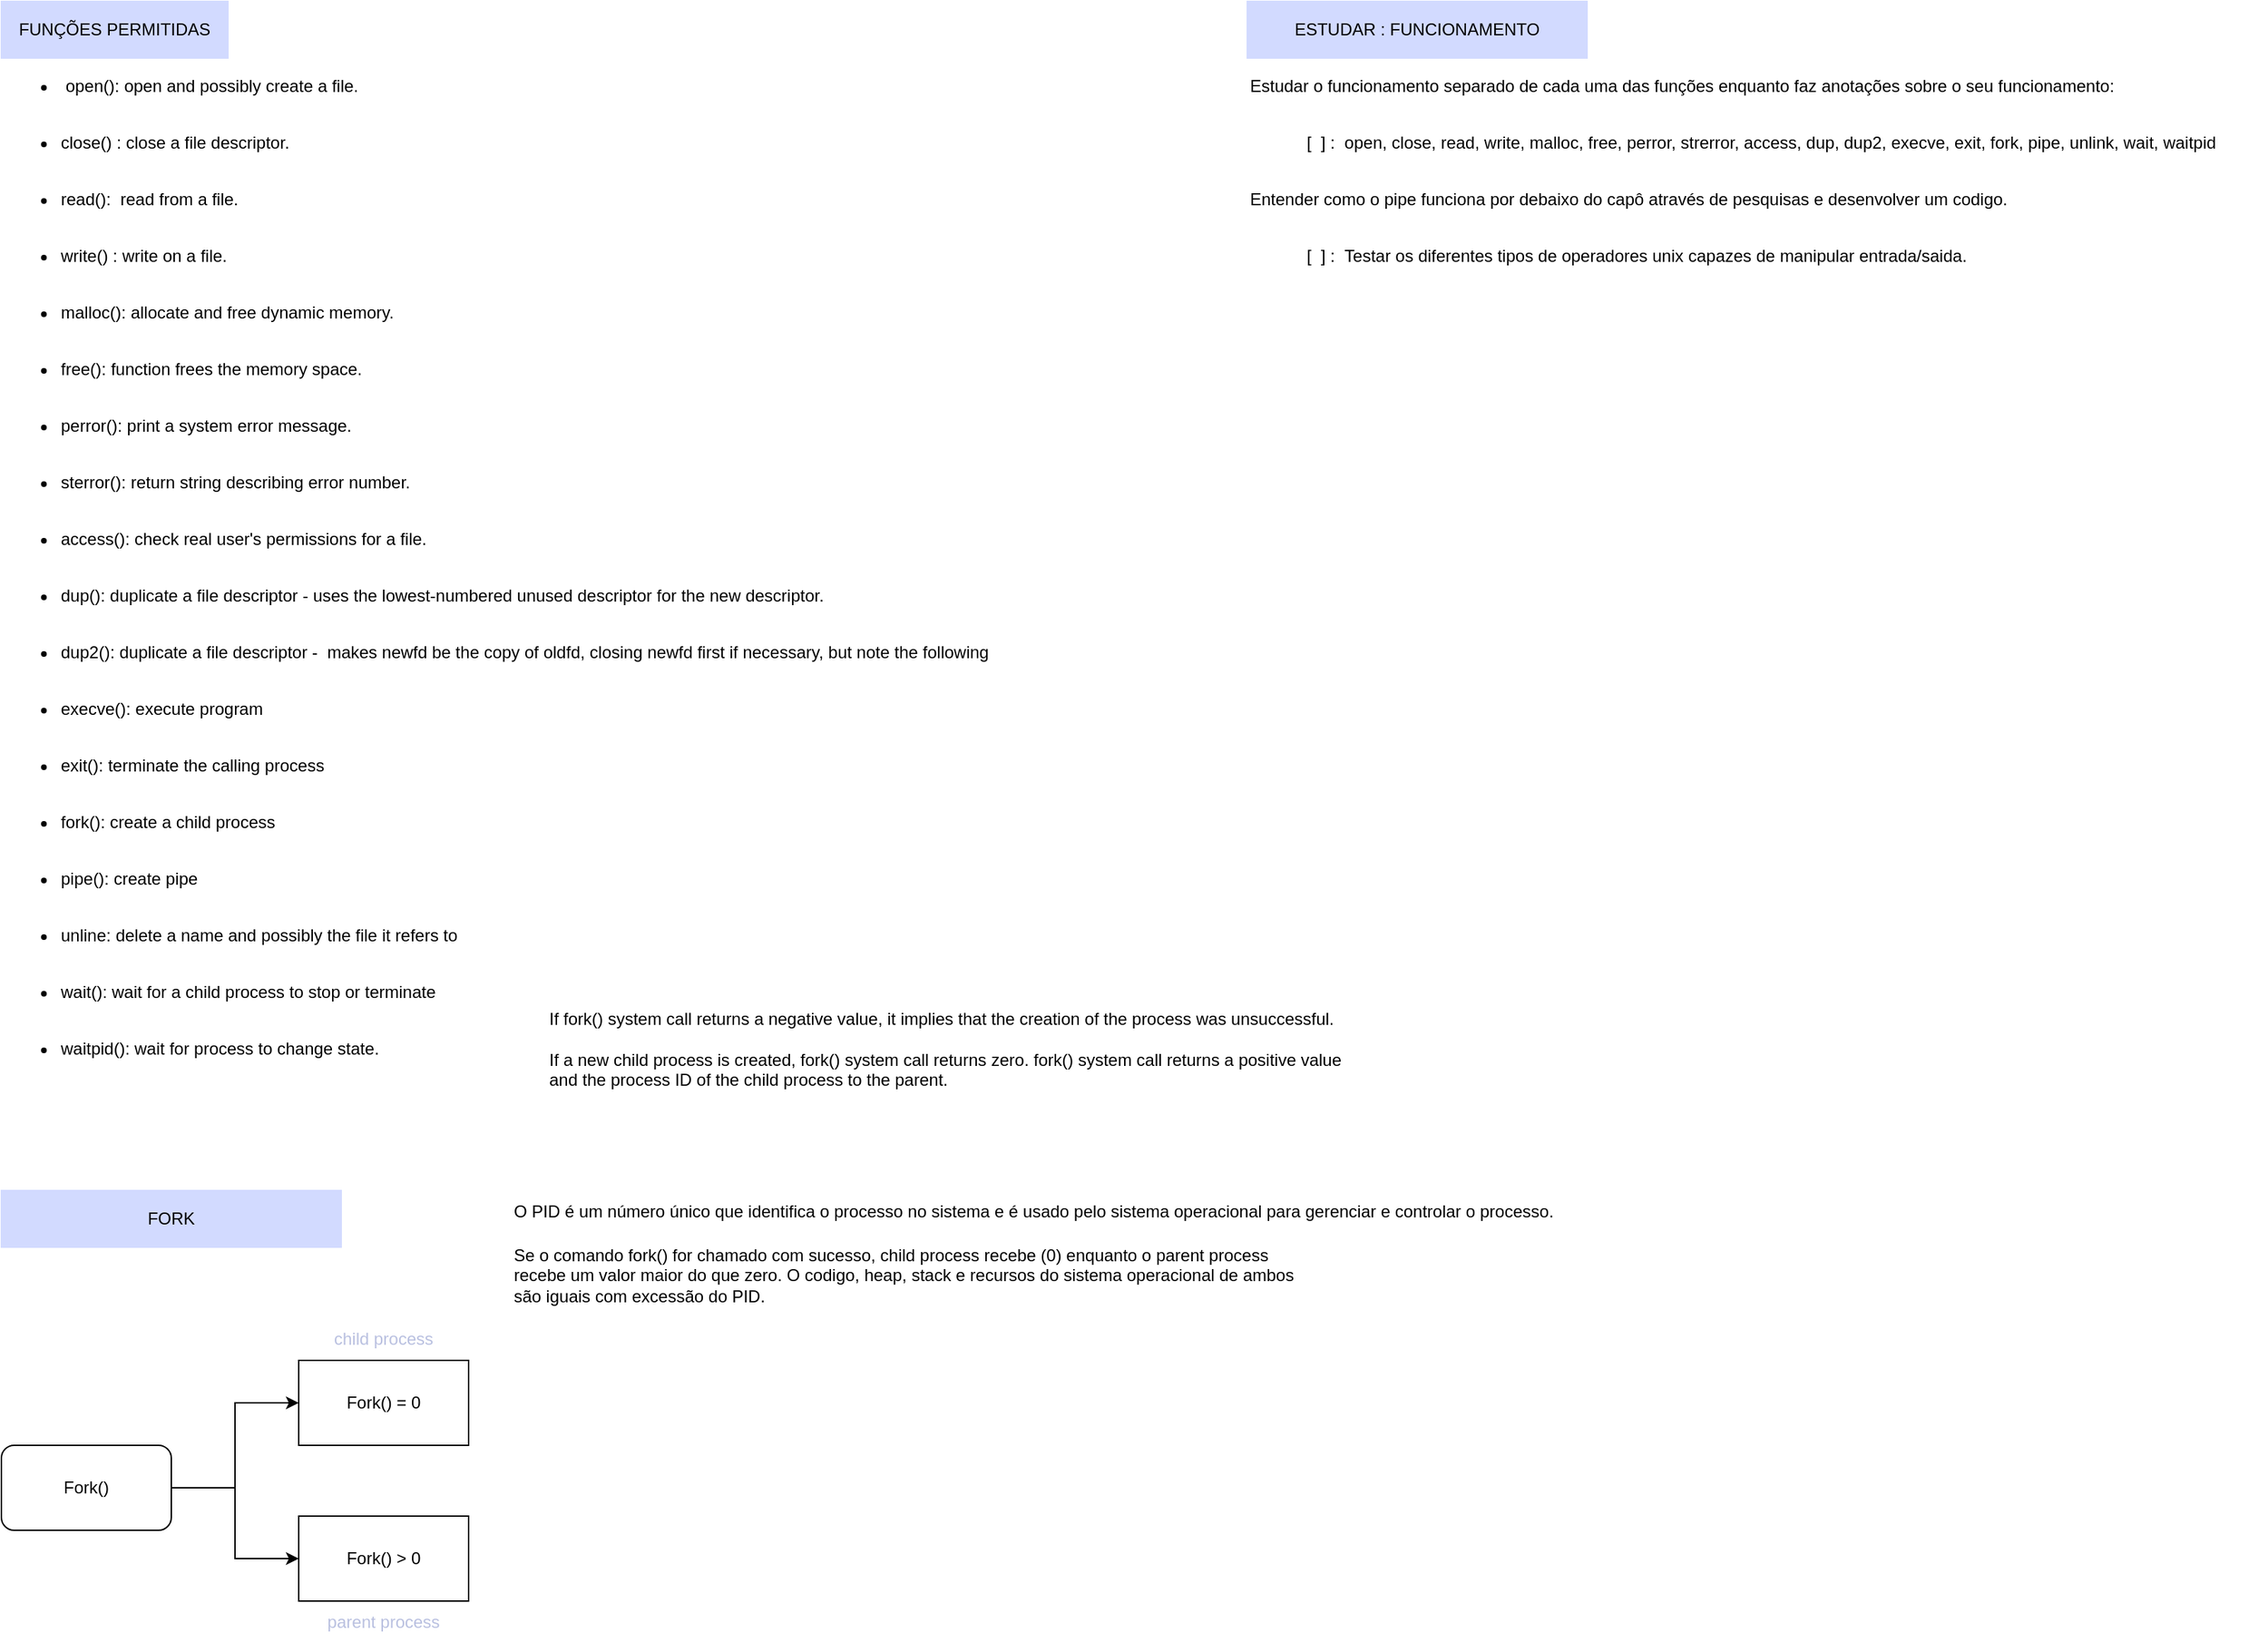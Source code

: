 <mxfile version="21.2.3" type="github">
  <diagram id="r3Cyv7eAtzsNoePGAPpG" name="Page-1">
    <mxGraphModel dx="989" dy="459" grid="1" gridSize="10" guides="1" tooltips="1" connect="1" arrows="1" fold="1" page="1" pageScale="1" pageWidth="850" pageHeight="1100" math="0" shadow="0">
      <root>
        <mxCell id="0" />
        <mxCell id="1" parent="0" />
        <mxCell id="f8M--fkL82V79Hv856r--1" value="FUNÇÕES PERMITIDAS" style="text;html=1;align=center;verticalAlign=middle;whiteSpace=wrap;rounded=0;fillColor=#D2DAFF;strokeColor=#D2DAFF;" parent="1" vertex="1">
          <mxGeometry x="40" y="40" width="160" height="40" as="geometry" />
        </mxCell>
        <mxCell id="f8M--fkL82V79Hv856r--2" value="&lt;ul&gt;&lt;li&gt;&amp;nbsp;open():&amp;nbsp;open and possibly create a file.&lt;/li&gt;&lt;/ul&gt;" style="text;html=1;strokeColor=none;fillColor=none;align=left;verticalAlign=middle;whiteSpace=wrap;rounded=0;" parent="1" vertex="1">
          <mxGeometry x="40" y="80" width="360" height="40" as="geometry" />
        </mxCell>
        <mxCell id="f8M--fkL82V79Hv856r--3" value="&lt;ul&gt;&lt;li&gt;close() : close a file descriptor.&lt;br&gt;&lt;/li&gt;&lt;/ul&gt;" style="text;html=1;strokeColor=none;fillColor=none;align=left;verticalAlign=middle;whiteSpace=wrap;rounded=0;" parent="1" vertex="1">
          <mxGeometry x="40" y="120" width="360" height="40" as="geometry" />
        </mxCell>
        <mxCell id="f8M--fkL82V79Hv856r--4" value="&lt;ul&gt;&lt;li&gt;read():&amp;nbsp; read from a file.&lt;br&gt;&lt;/li&gt;&lt;/ul&gt;" style="text;html=1;strokeColor=none;fillColor=none;align=left;verticalAlign=middle;whiteSpace=wrap;rounded=0;" parent="1" vertex="1">
          <mxGeometry x="40" y="160" width="360" height="40" as="geometry" />
        </mxCell>
        <mxCell id="f8M--fkL82V79Hv856r--5" value="&lt;ul&gt;&lt;li&gt;write() : write on a file.&lt;br&gt;&lt;/li&gt;&lt;/ul&gt;" style="text;html=1;strokeColor=none;fillColor=none;align=left;verticalAlign=middle;whiteSpace=wrap;rounded=0;" parent="1" vertex="1">
          <mxGeometry x="40" y="200" width="360" height="40" as="geometry" />
        </mxCell>
        <mxCell id="f8M--fkL82V79Hv856r--7" value="&lt;ul&gt;&lt;li&gt;malloc(): allocate and free dynamic memory.&lt;br&gt;&lt;/li&gt;&lt;/ul&gt;" style="text;html=1;strokeColor=none;fillColor=none;align=left;verticalAlign=middle;whiteSpace=wrap;rounded=0;" parent="1" vertex="1">
          <mxGeometry x="40" y="240" width="360" height="40" as="geometry" />
        </mxCell>
        <mxCell id="f8M--fkL82V79Hv856r--8" value="&lt;ul&gt;&lt;li&gt;free(): function frees the memory space.&lt;br&gt;&lt;/li&gt;&lt;/ul&gt;" style="text;html=1;strokeColor=none;fillColor=none;align=left;verticalAlign=middle;whiteSpace=wrap;rounded=0;" parent="1" vertex="1">
          <mxGeometry x="40" y="280" width="360" height="40" as="geometry" />
        </mxCell>
        <mxCell id="f8M--fkL82V79Hv856r--9" value="&lt;ul&gt;&lt;li&gt;perror(): print a system error message.&lt;/li&gt;&lt;/ul&gt;" style="text;html=1;strokeColor=none;fillColor=none;align=left;verticalAlign=middle;whiteSpace=wrap;rounded=0;" parent="1" vertex="1">
          <mxGeometry x="40" y="320" width="360" height="40" as="geometry" />
        </mxCell>
        <mxCell id="f8M--fkL82V79Hv856r--10" value="&lt;ul&gt;&lt;li&gt;sterror(): return string describing error number.&lt;/li&gt;&lt;/ul&gt;" style="text;html=1;strokeColor=none;fillColor=none;align=left;verticalAlign=middle;whiteSpace=wrap;rounded=0;" parent="1" vertex="1">
          <mxGeometry x="40" y="360" width="360" height="40" as="geometry" />
        </mxCell>
        <mxCell id="f8M--fkL82V79Hv856r--11" value="&lt;ul&gt;&lt;li&gt;access(): check real user&#39;s permissions for a file.&lt;/li&gt;&lt;/ul&gt;" style="text;html=1;strokeColor=none;fillColor=none;align=left;verticalAlign=middle;whiteSpace=wrap;rounded=0;" parent="1" vertex="1">
          <mxGeometry x="40" y="400" width="360" height="40" as="geometry" />
        </mxCell>
        <mxCell id="f8M--fkL82V79Hv856r--12" value="&lt;ul&gt;&lt;li&gt;dup(): duplicate a file descriptor - uses the lowest-numbered unused descriptor for the new descriptor.&lt;/li&gt;&lt;/ul&gt;" style="text;html=1;strokeColor=none;fillColor=none;align=left;verticalAlign=middle;whiteSpace=wrap;rounded=0;" parent="1" vertex="1">
          <mxGeometry x="40" y="440" width="720" height="40" as="geometry" />
        </mxCell>
        <mxCell id="f8M--fkL82V79Hv856r--13" value="&lt;ul&gt;&lt;li&gt;dup2(): duplicate a file descriptor -&amp;nbsp;&amp;nbsp;makes newfd be the copy of oldfd, closing newfd first if necessary, but note the following&lt;/li&gt;&lt;/ul&gt;" style="text;html=1;strokeColor=none;fillColor=none;align=left;verticalAlign=middle;whiteSpace=wrap;rounded=0;" parent="1" vertex="1">
          <mxGeometry x="40" y="480" width="720" height="40" as="geometry" />
        </mxCell>
        <mxCell id="f8M--fkL82V79Hv856r--14" value="&lt;ul&gt;&lt;li&gt;execve(): execute program&lt;/li&gt;&lt;/ul&gt;" style="text;html=1;strokeColor=none;fillColor=none;align=left;verticalAlign=middle;whiteSpace=wrap;rounded=0;" parent="1" vertex="1">
          <mxGeometry x="40" y="520" width="720" height="40" as="geometry" />
        </mxCell>
        <mxCell id="f8M--fkL82V79Hv856r--15" value="&lt;ul&gt;&lt;li&gt;exit(): terminate the calling process&lt;/li&gt;&lt;/ul&gt;" style="text;html=1;strokeColor=none;fillColor=none;align=left;verticalAlign=middle;whiteSpace=wrap;rounded=0;" parent="1" vertex="1">
          <mxGeometry x="40" y="560" width="720" height="40" as="geometry" />
        </mxCell>
        <mxCell id="f8M--fkL82V79Hv856r--16" value="&lt;ul&gt;&lt;li&gt;fork(): create a child process&lt;/li&gt;&lt;/ul&gt;" style="text;html=1;strokeColor=none;fillColor=none;align=left;verticalAlign=middle;whiteSpace=wrap;rounded=0;" parent="1" vertex="1">
          <mxGeometry x="40" y="600" width="720" height="40" as="geometry" />
        </mxCell>
        <mxCell id="f8M--fkL82V79Hv856r--17" value="&lt;ul&gt;&lt;li&gt;pipe(): create pipe&lt;/li&gt;&lt;/ul&gt;" style="text;html=1;strokeColor=none;fillColor=none;align=left;verticalAlign=middle;whiteSpace=wrap;rounded=0;" parent="1" vertex="1">
          <mxGeometry x="40" y="640" width="720" height="40" as="geometry" />
        </mxCell>
        <mxCell id="f8M--fkL82V79Hv856r--18" value="&lt;ul&gt;&lt;li&gt;unline: delete a name and possibly the file it refers to&lt;/li&gt;&lt;/ul&gt;" style="text;html=1;strokeColor=none;fillColor=none;align=left;verticalAlign=middle;whiteSpace=wrap;rounded=0;" parent="1" vertex="1">
          <mxGeometry x="40" y="680" width="720" height="40" as="geometry" />
        </mxCell>
        <mxCell id="f8M--fkL82V79Hv856r--19" value="&lt;ul&gt;&lt;li&gt;wait(): wait for a child process to stop or terminate&lt;/li&gt;&lt;/ul&gt;" style="text;html=1;strokeColor=none;fillColor=none;align=left;verticalAlign=middle;whiteSpace=wrap;rounded=0;" parent="1" vertex="1">
          <mxGeometry x="40" y="720" width="720" height="40" as="geometry" />
        </mxCell>
        <mxCell id="f8M--fkL82V79Hv856r--20" value="&lt;ul&gt;&lt;li&gt;waitpid(): wait for process to change state.&lt;/li&gt;&lt;/ul&gt;" style="text;html=1;strokeColor=none;fillColor=none;align=left;verticalAlign=middle;whiteSpace=wrap;rounded=0;" parent="1" vertex="1">
          <mxGeometry x="40" y="760" width="720" height="40" as="geometry" />
        </mxCell>
        <mxCell id="f8M--fkL82V79Hv856r--25" value="ESTUDAR : FUNCIONAMENTO" style="text;html=1;align=center;verticalAlign=middle;whiteSpace=wrap;rounded=0;fillColor=#D2DAFF;strokeColor=#D2DAFF;" parent="1" vertex="1">
          <mxGeometry x="920" y="40" width="240" height="40" as="geometry" />
        </mxCell>
        <mxCell id="f8M--fkL82V79Hv856r--28" value="[&amp;nbsp; ] :&amp;nbsp;&amp;nbsp;open, close, read, write, malloc, free, perror, strerror, access, dup, dup2, execve, exit, fork, pipe, unlink, wait, waitpid" style="text;html=1;strokeColor=none;fillColor=none;align=left;verticalAlign=middle;whiteSpace=wrap;rounded=0;" parent="1" vertex="1">
          <mxGeometry x="960" y="120" width="680" height="40" as="geometry" />
        </mxCell>
        <mxCell id="f8M--fkL82V79Hv856r--29" value="Estudar o funcionamento separado de cada uma das funções enquanto faz anotações sobre o seu funcionamento:" style="text;html=1;strokeColor=none;fillColor=none;align=left;verticalAlign=middle;whiteSpace=wrap;rounded=0;" parent="1" vertex="1">
          <mxGeometry x="920" y="80" width="680" height="40" as="geometry" />
        </mxCell>
        <mxCell id="f8M--fkL82V79Hv856r--30" value="[&amp;nbsp; ] :&amp;nbsp;&amp;nbsp;Testar os diferentes tipos de operadores unix capazes de manipular entrada/saida." style="text;html=1;strokeColor=none;fillColor=none;align=left;verticalAlign=middle;whiteSpace=wrap;rounded=0;" parent="1" vertex="1">
          <mxGeometry x="960" y="200" width="680" height="40" as="geometry" />
        </mxCell>
        <mxCell id="f8M--fkL82V79Hv856r--31" value="Entender como o pipe funciona por debaixo do capô através de pesquisas e desenvolver um codigo." style="text;html=1;strokeColor=none;fillColor=none;align=left;verticalAlign=middle;whiteSpace=wrap;rounded=0;" parent="1" vertex="1">
          <mxGeometry x="920" y="160" width="680" height="40" as="geometry" />
        </mxCell>
        <mxCell id="gPUgKTZ3C45c-TH2uGkL-1" value="FORK" style="text;html=1;align=center;verticalAlign=middle;whiteSpace=wrap;rounded=0;fillColor=#D2DAFF;strokeColor=#D2DAFF;" vertex="1" parent="1">
          <mxGeometry x="40" y="880" width="240" height="40" as="geometry" />
        </mxCell>
        <mxCell id="gPUgKTZ3C45c-TH2uGkL-6" style="edgeStyle=orthogonalEdgeStyle;rounded=0;orthogonalLoop=1;jettySize=auto;html=1;exitX=1;exitY=0.5;exitDx=0;exitDy=0;entryX=0;entryY=0.5;entryDx=0;entryDy=0;" edge="1" parent="1" source="gPUgKTZ3C45c-TH2uGkL-3" target="gPUgKTZ3C45c-TH2uGkL-5">
          <mxGeometry relative="1" as="geometry" />
        </mxCell>
        <mxCell id="gPUgKTZ3C45c-TH2uGkL-9" style="edgeStyle=orthogonalEdgeStyle;rounded=0;orthogonalLoop=1;jettySize=auto;html=1;exitX=1;exitY=0.5;exitDx=0;exitDy=0;" edge="1" parent="1" source="gPUgKTZ3C45c-TH2uGkL-3" target="gPUgKTZ3C45c-TH2uGkL-8">
          <mxGeometry relative="1" as="geometry" />
        </mxCell>
        <mxCell id="gPUgKTZ3C45c-TH2uGkL-3" value="Fork()" style="rounded=1;whiteSpace=wrap;html=1;" vertex="1" parent="1">
          <mxGeometry x="40" y="1060" width="120" height="60" as="geometry" />
        </mxCell>
        <mxCell id="gPUgKTZ3C45c-TH2uGkL-5" value="Fork() = 0" style="rounded=0;whiteSpace=wrap;html=1;" vertex="1" parent="1">
          <mxGeometry x="250" y="1000" width="120" height="60" as="geometry" />
        </mxCell>
        <mxCell id="gPUgKTZ3C45c-TH2uGkL-8" value="Fork() &amp;gt; 0" style="rounded=0;whiteSpace=wrap;html=1;" vertex="1" parent="1">
          <mxGeometry x="250" y="1110" width="120" height="60" as="geometry" />
        </mxCell>
        <mxCell id="gPUgKTZ3C45c-TH2uGkL-10" value="&lt;p style=&quot;line-height: 130%;&quot;&gt;&lt;font color=&quot;#b9c0e0&quot;&gt;child process&lt;/font&gt;&lt;/p&gt;" style="text;html=1;strokeColor=none;fillColor=none;align=center;verticalAlign=middle;whiteSpace=wrap;rounded=0;" vertex="1" parent="1">
          <mxGeometry x="260" y="970" width="100" height="30" as="geometry" />
        </mxCell>
        <mxCell id="gPUgKTZ3C45c-TH2uGkL-11" value="&lt;p style=&quot;line-height: 130%;&quot;&gt;&lt;font color=&quot;#b9c0e0&quot;&gt;parent process&lt;/font&gt;&lt;/p&gt;" style="text;html=1;strokeColor=none;fillColor=none;align=center;verticalAlign=middle;whiteSpace=wrap;rounded=0;" vertex="1" parent="1">
          <mxGeometry x="260" y="1170" width="100" height="30" as="geometry" />
        </mxCell>
        <mxCell id="gPUgKTZ3C45c-TH2uGkL-19" value="O PID é um número único que identifica o processo no sistema e é usado pelo sistema operacional para gerenciar e controlar o processo." style="text;html=1;strokeColor=none;fillColor=none;align=left;verticalAlign=middle;whiteSpace=wrap;rounded=0;" vertex="1" parent="1">
          <mxGeometry x="400" y="880" width="760" height="30" as="geometry" />
        </mxCell>
        <mxCell id="gPUgKTZ3C45c-TH2uGkL-22" value="Se o comando fork() for chamado com sucesso, child process recebe (0) enquanto o parent process recebe um valor maior do que zero. O codigo, heap, stack e recursos do sistema operacional de ambos são iguais com excessão do PID." style="text;html=1;strokeColor=none;fillColor=none;align=left;verticalAlign=middle;whiteSpace=wrap;rounded=0;" vertex="1" parent="1">
          <mxGeometry x="400" y="910" width="570" height="60" as="geometry" />
        </mxCell>
        <mxCell id="gPUgKTZ3C45c-TH2uGkL-23" value="If fork() system call returns a negative value, it implies that the creation of the process was unsuccessful.&lt;br&gt;&lt;br&gt;If a new child process is created, fork() system call returns zero. fork() system call returns a positive value and the process ID of the child process to the parent." style="text;html=1;strokeColor=none;fillColor=none;align=left;verticalAlign=middle;whiteSpace=wrap;rounded=0;" vertex="1" parent="1">
          <mxGeometry x="425" y="750" width="570" height="60" as="geometry" />
        </mxCell>
      </root>
    </mxGraphModel>
  </diagram>
</mxfile>
